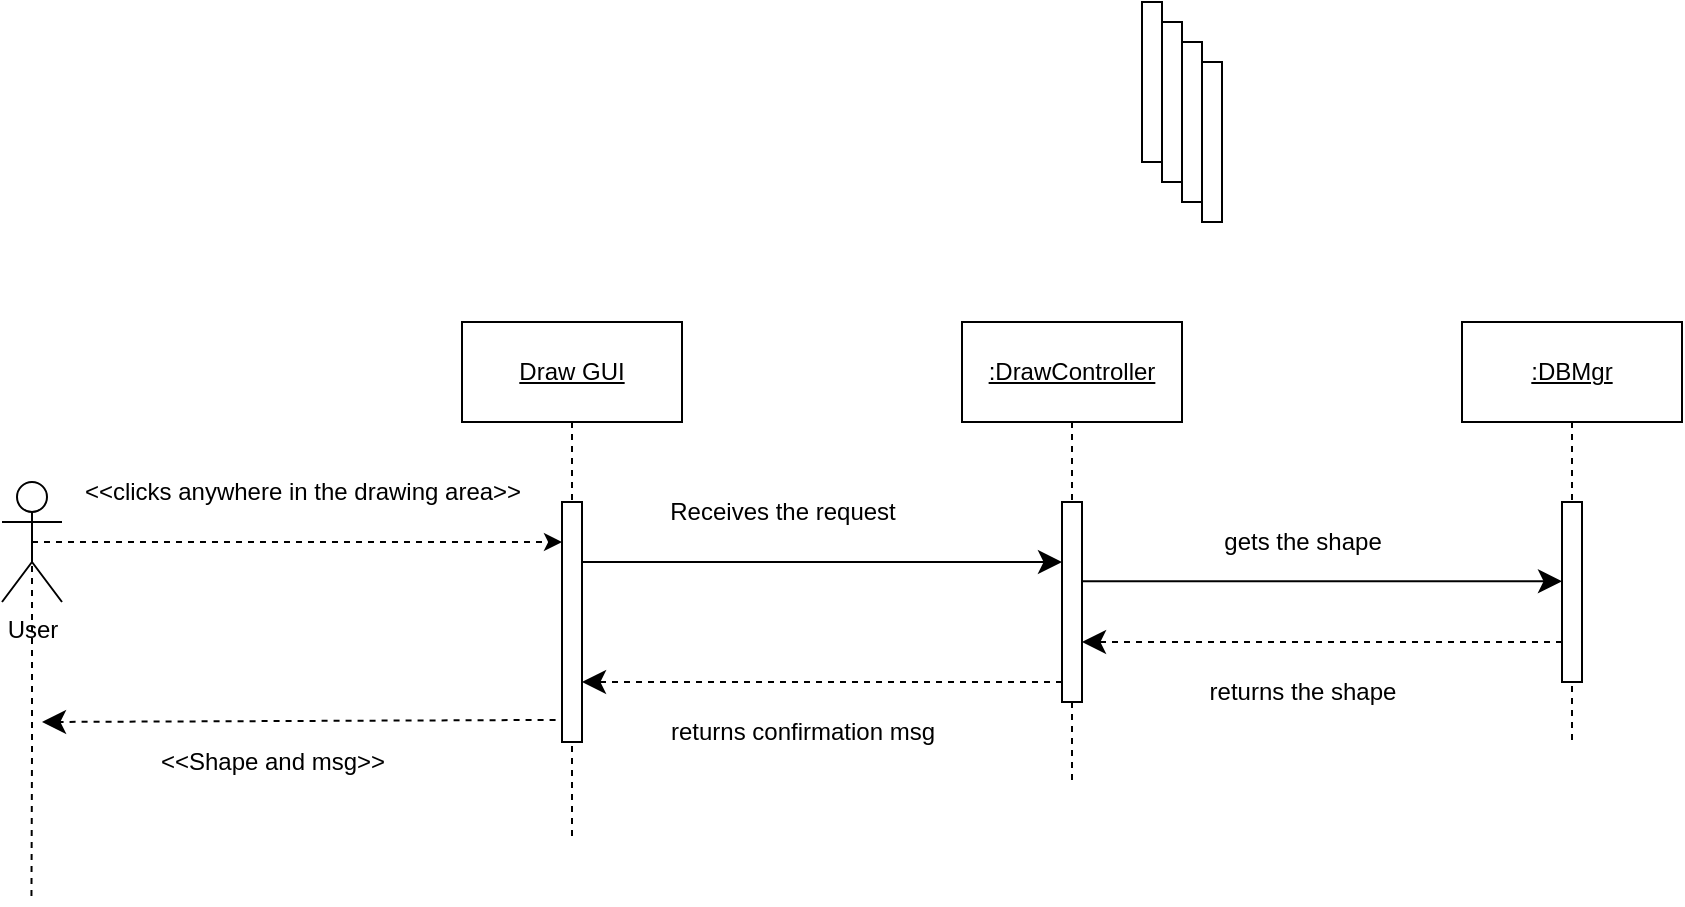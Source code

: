 <mxfile version="21.0.6" type="github">
  <diagram name="Page-1" id="wsJKUjP8j-dlg5KAnwWm">
    <mxGraphModel dx="857" dy="459" grid="1" gridSize="10" guides="1" tooltips="1" connect="1" arrows="1" fold="1" page="1" pageScale="1" pageWidth="850" pageHeight="1100" math="0" shadow="0">
      <root>
        <mxCell id="0" />
        <mxCell id="1" parent="0" />
        <mxCell id="RryeAwdu7izT9wX0_0Kk-24" style="edgeStyle=orthogonalEdgeStyle;rounded=0;orthogonalLoop=1;jettySize=auto;html=1;exitX=0.5;exitY=0.5;exitDx=0;exitDy=0;exitPerimeter=0;endArrow=none;endFill=0;dashed=1;" edge="1" parent="1" source="RryeAwdu7izT9wX0_0Kk-1">
          <mxGeometry relative="1" as="geometry">
            <mxPoint x="74.724" y="510" as="targetPoint" />
          </mxGeometry>
        </mxCell>
        <mxCell id="RryeAwdu7izT9wX0_0Kk-18" style="edgeStyle=orthogonalEdgeStyle;rounded=0;orthogonalLoop=1;jettySize=auto;html=1;exitX=0.5;exitY=1;exitDx=0;exitDy=0;endArrow=none;endFill=0;dashed=1;" edge="1" parent="1" source="RryeAwdu7izT9wX0_0Kk-16">
          <mxGeometry relative="1" as="geometry">
            <mxPoint x="845" y="430" as="targetPoint" />
          </mxGeometry>
        </mxCell>
        <mxCell id="RryeAwdu7izT9wX0_0Kk-13" style="edgeStyle=orthogonalEdgeStyle;rounded=0;orthogonalLoop=1;jettySize=auto;html=1;exitX=0.5;exitY=0.5;exitDx=0;exitDy=0;exitPerimeter=0;dashed=1;entryX=0;entryY=0.167;entryDx=0;entryDy=0;entryPerimeter=0;" edge="1" parent="1" source="RryeAwdu7izT9wX0_0Kk-1" target="RryeAwdu7izT9wX0_0Kk-3">
          <mxGeometry relative="1" as="geometry">
            <mxPoint x="330" y="330" as="targetPoint" />
          </mxGeometry>
        </mxCell>
        <mxCell id="RryeAwdu7izT9wX0_0Kk-1" value="User" style="shape=umlActor;verticalLabelPosition=bottom;verticalAlign=top;html=1;" vertex="1" parent="1">
          <mxGeometry x="60" y="300" width="30" height="60" as="geometry" />
        </mxCell>
        <mxCell id="RryeAwdu7izT9wX0_0Kk-12" style="edgeStyle=orthogonalEdgeStyle;rounded=0;orthogonalLoop=1;jettySize=auto;html=1;exitX=0.5;exitY=1;exitDx=0;exitDy=0;dashed=1;endArrow=none;endFill=0;" edge="1" parent="1" source="RryeAwdu7izT9wX0_0Kk-2">
          <mxGeometry relative="1" as="geometry">
            <mxPoint x="345" y="480" as="targetPoint" />
          </mxGeometry>
        </mxCell>
        <mxCell id="RryeAwdu7izT9wX0_0Kk-2" value="&lt;u&gt;Draw GUI&lt;/u&gt;" style="html=1;whiteSpace=wrap;" vertex="1" parent="1">
          <mxGeometry x="290" y="220" width="110" height="50" as="geometry" />
        </mxCell>
        <mxCell id="RryeAwdu7izT9wX0_0Kk-3" value="" style="html=1;points=[];perimeter=orthogonalPerimeter;outlineConnect=0;targetShapes=umlLifeline;portConstraint=eastwest;newEdgeStyle={&quot;edgeStyle&quot;:&quot;elbowEdgeStyle&quot;,&quot;elbow&quot;:&quot;vertical&quot;,&quot;curved&quot;:0,&quot;rounded&quot;:0};" vertex="1" parent="1">
          <mxGeometry x="340" y="310" width="10" height="120" as="geometry" />
        </mxCell>
        <mxCell id="RryeAwdu7izT9wX0_0Kk-5" value="" style="html=1;points=[];perimeter=orthogonalPerimeter;outlineConnect=0;targetShapes=umlLifeline;portConstraint=eastwest;newEdgeStyle={&quot;edgeStyle&quot;:&quot;elbowEdgeStyle&quot;,&quot;elbow&quot;:&quot;vertical&quot;,&quot;curved&quot;:0,&quot;rounded&quot;:0};" vertex="1" parent="1">
          <mxGeometry x="630" y="60" width="10" height="80" as="geometry" />
        </mxCell>
        <mxCell id="RryeAwdu7izT9wX0_0Kk-6" value="" style="html=1;points=[];perimeter=orthogonalPerimeter;outlineConnect=0;targetShapes=umlLifeline;portConstraint=eastwest;newEdgeStyle={&quot;edgeStyle&quot;:&quot;elbowEdgeStyle&quot;,&quot;elbow&quot;:&quot;vertical&quot;,&quot;curved&quot;:0,&quot;rounded&quot;:0};" vertex="1" parent="1">
          <mxGeometry x="640" y="70" width="10" height="80" as="geometry" />
        </mxCell>
        <mxCell id="RryeAwdu7izT9wX0_0Kk-7" value="" style="html=1;points=[];perimeter=orthogonalPerimeter;outlineConnect=0;targetShapes=umlLifeline;portConstraint=eastwest;newEdgeStyle={&quot;edgeStyle&quot;:&quot;elbowEdgeStyle&quot;,&quot;elbow&quot;:&quot;vertical&quot;,&quot;curved&quot;:0,&quot;rounded&quot;:0};" vertex="1" parent="1">
          <mxGeometry x="650" y="80" width="10" height="80" as="geometry" />
        </mxCell>
        <mxCell id="RryeAwdu7izT9wX0_0Kk-8" value="" style="html=1;points=[];perimeter=orthogonalPerimeter;outlineConnect=0;targetShapes=umlLifeline;portConstraint=eastwest;newEdgeStyle={&quot;edgeStyle&quot;:&quot;elbowEdgeStyle&quot;,&quot;elbow&quot;:&quot;vertical&quot;,&quot;curved&quot;:0,&quot;rounded&quot;:0};" vertex="1" parent="1">
          <mxGeometry x="660" y="90" width="10" height="80" as="geometry" />
        </mxCell>
        <mxCell id="RryeAwdu7izT9wX0_0Kk-9" value="" style="html=1;points=[];perimeter=orthogonalPerimeter;outlineConnect=0;targetShapes=umlLifeline;portConstraint=eastwest;newEdgeStyle={&quot;edgeStyle&quot;:&quot;elbowEdgeStyle&quot;,&quot;elbow&quot;:&quot;vertical&quot;,&quot;curved&quot;:0,&quot;rounded&quot;:0};" vertex="1" parent="1">
          <mxGeometry x="840" y="310" width="10" height="90" as="geometry" />
        </mxCell>
        <mxCell id="RryeAwdu7izT9wX0_0Kk-14" value="&amp;lt;&amp;lt;clicks anywhere in the drawing area&amp;gt;&amp;gt;" style="text;html=1;align=center;verticalAlign=middle;resizable=0;points=[];autosize=1;strokeColor=none;fillColor=none;" vertex="1" parent="1">
          <mxGeometry x="90" y="290" width="240" height="30" as="geometry" />
        </mxCell>
        <mxCell id="RryeAwdu7izT9wX0_0Kk-17" style="edgeStyle=orthogonalEdgeStyle;rounded=0;orthogonalLoop=1;jettySize=auto;html=1;exitX=0.5;exitY=1;exitDx=0;exitDy=0;endArrow=none;endFill=0;dashed=1;startArrow=none;" edge="1" parent="1" source="RryeAwdu7izT9wX0_0Kk-10">
          <mxGeometry relative="1" as="geometry">
            <mxPoint x="595" y="450" as="targetPoint" />
          </mxGeometry>
        </mxCell>
        <mxCell id="RryeAwdu7izT9wX0_0Kk-15" value="&lt;u&gt;:DrawController&lt;/u&gt;" style="html=1;whiteSpace=wrap;" vertex="1" parent="1">
          <mxGeometry x="540" y="220" width="110" height="50" as="geometry" />
        </mxCell>
        <mxCell id="RryeAwdu7izT9wX0_0Kk-16" value="&lt;u&gt;:DBMgr&lt;/u&gt;" style="html=1;whiteSpace=wrap;" vertex="1" parent="1">
          <mxGeometry x="790" y="220" width="110" height="50" as="geometry" />
        </mxCell>
        <mxCell id="RryeAwdu7izT9wX0_0Kk-19" value="" style="edgeStyle=orthogonalEdgeStyle;rounded=0;orthogonalLoop=1;jettySize=auto;html=1;exitX=0.5;exitY=1;exitDx=0;exitDy=0;endArrow=none;endFill=0;dashed=1;" edge="1" parent="1" source="RryeAwdu7izT9wX0_0Kk-15" target="RryeAwdu7izT9wX0_0Kk-10">
          <mxGeometry relative="1" as="geometry">
            <mxPoint x="594.724" y="530" as="targetPoint" />
            <mxPoint x="595" y="270" as="sourcePoint" />
            <Array as="points">
              <mxPoint x="595" y="320" />
              <mxPoint x="595" y="320" />
            </Array>
          </mxGeometry>
        </mxCell>
        <mxCell id="RryeAwdu7izT9wX0_0Kk-10" value="" style="html=1;points=[];perimeter=orthogonalPerimeter;outlineConnect=0;targetShapes=umlLifeline;portConstraint=eastwest;newEdgeStyle={&quot;edgeStyle&quot;:&quot;elbowEdgeStyle&quot;,&quot;elbow&quot;:&quot;vertical&quot;,&quot;curved&quot;:0,&quot;rounded&quot;:0};" vertex="1" parent="1">
          <mxGeometry x="590" y="310" width="10" height="100" as="geometry" />
        </mxCell>
        <mxCell id="RryeAwdu7izT9wX0_0Kk-20" value="" style="endArrow=classic;endFill=1;endSize=9;html=1;rounded=0;" edge="1" parent="1" target="RryeAwdu7izT9wX0_0Kk-10">
          <mxGeometry width="160" relative="1" as="geometry">
            <mxPoint x="350" y="340" as="sourcePoint" />
            <mxPoint x="580" y="340" as="targetPoint" />
          </mxGeometry>
        </mxCell>
        <mxCell id="RryeAwdu7izT9wX0_0Kk-21" value="" style="endArrow=classic;endFill=1;endSize=9;html=1;rounded=0;" edge="1" parent="1">
          <mxGeometry width="160" relative="1" as="geometry">
            <mxPoint x="600" y="349.66" as="sourcePoint" />
            <mxPoint x="840" y="349.66" as="targetPoint" />
          </mxGeometry>
        </mxCell>
        <mxCell id="RryeAwdu7izT9wX0_0Kk-22" value="" style="endArrow=classic;endFill=1;endSize=9;html=1;rounded=0;dashed=1;" edge="1" parent="1">
          <mxGeometry width="160" relative="1" as="geometry">
            <mxPoint x="840" y="380" as="sourcePoint" />
            <mxPoint x="600" y="380" as="targetPoint" />
          </mxGeometry>
        </mxCell>
        <mxCell id="RryeAwdu7izT9wX0_0Kk-23" value="" style="endArrow=classic;endFill=1;endSize=9;html=1;rounded=0;dashed=1;" edge="1" parent="1">
          <mxGeometry width="160" relative="1" as="geometry">
            <mxPoint x="590" y="400" as="sourcePoint" />
            <mxPoint x="350" y="400" as="targetPoint" />
          </mxGeometry>
        </mxCell>
        <mxCell id="RryeAwdu7izT9wX0_0Kk-25" value="" style="endArrow=classic;endFill=1;endSize=9;html=1;rounded=0;dashed=1;exitX=-0.321;exitY=0.908;exitDx=0;exitDy=0;exitPerimeter=0;" edge="1" parent="1" source="RryeAwdu7izT9wX0_0Kk-3">
          <mxGeometry width="160" relative="1" as="geometry">
            <mxPoint x="330" y="420" as="sourcePoint" />
            <mxPoint x="80" y="420" as="targetPoint" />
          </mxGeometry>
        </mxCell>
        <mxCell id="RryeAwdu7izT9wX0_0Kk-26" value="&amp;lt;&amp;lt;Shape and msg&amp;gt;&amp;gt;" style="text;html=1;align=center;verticalAlign=middle;resizable=0;points=[];autosize=1;strokeColor=none;fillColor=none;" vertex="1" parent="1">
          <mxGeometry x="125" y="425" width="140" height="30" as="geometry" />
        </mxCell>
        <mxCell id="RryeAwdu7izT9wX0_0Kk-27" value="Receives the request" style="text;html=1;align=center;verticalAlign=middle;resizable=0;points=[];autosize=1;strokeColor=none;fillColor=none;" vertex="1" parent="1">
          <mxGeometry x="380" y="300" width="140" height="30" as="geometry" />
        </mxCell>
        <mxCell id="RryeAwdu7izT9wX0_0Kk-28" value="gets the shape" style="text;html=1;align=center;verticalAlign=middle;resizable=0;points=[];autosize=1;strokeColor=none;fillColor=none;" vertex="1" parent="1">
          <mxGeometry x="660" y="315" width="100" height="30" as="geometry" />
        </mxCell>
        <mxCell id="RryeAwdu7izT9wX0_0Kk-29" value="returns the shape" style="text;html=1;align=center;verticalAlign=middle;resizable=0;points=[];autosize=1;strokeColor=none;fillColor=none;" vertex="1" parent="1">
          <mxGeometry x="650" y="390" width="120" height="30" as="geometry" />
        </mxCell>
        <mxCell id="RryeAwdu7izT9wX0_0Kk-30" value="returns confirmation msg" style="text;html=1;align=center;verticalAlign=middle;resizable=0;points=[];autosize=1;strokeColor=none;fillColor=none;" vertex="1" parent="1">
          <mxGeometry x="380" y="410" width="160" height="30" as="geometry" />
        </mxCell>
      </root>
    </mxGraphModel>
  </diagram>
</mxfile>
